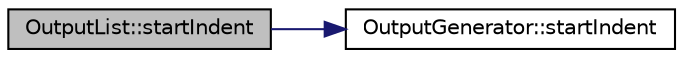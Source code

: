 digraph "OutputList::startIndent"
{
 // LATEX_PDF_SIZE
  edge [fontname="Helvetica",fontsize="10",labelfontname="Helvetica",labelfontsize="10"];
  node [fontname="Helvetica",fontsize="10",shape=record];
  rankdir="LR";
  Node1 [label="OutputList::startIndent",height=0.2,width=0.4,color="black", fillcolor="grey75", style="filled", fontcolor="black",tooltip=" "];
  Node1 -> Node2 [color="midnightblue",fontsize="10",style="solid"];
  Node2 [label="OutputGenerator::startIndent",height=0.2,width=0.4,color="black", fillcolor="white", style="filled",URL="$classOutputGenerator.html#a1fe795813bf725fb63b19a1cf463bdfa",tooltip=" "];
}
